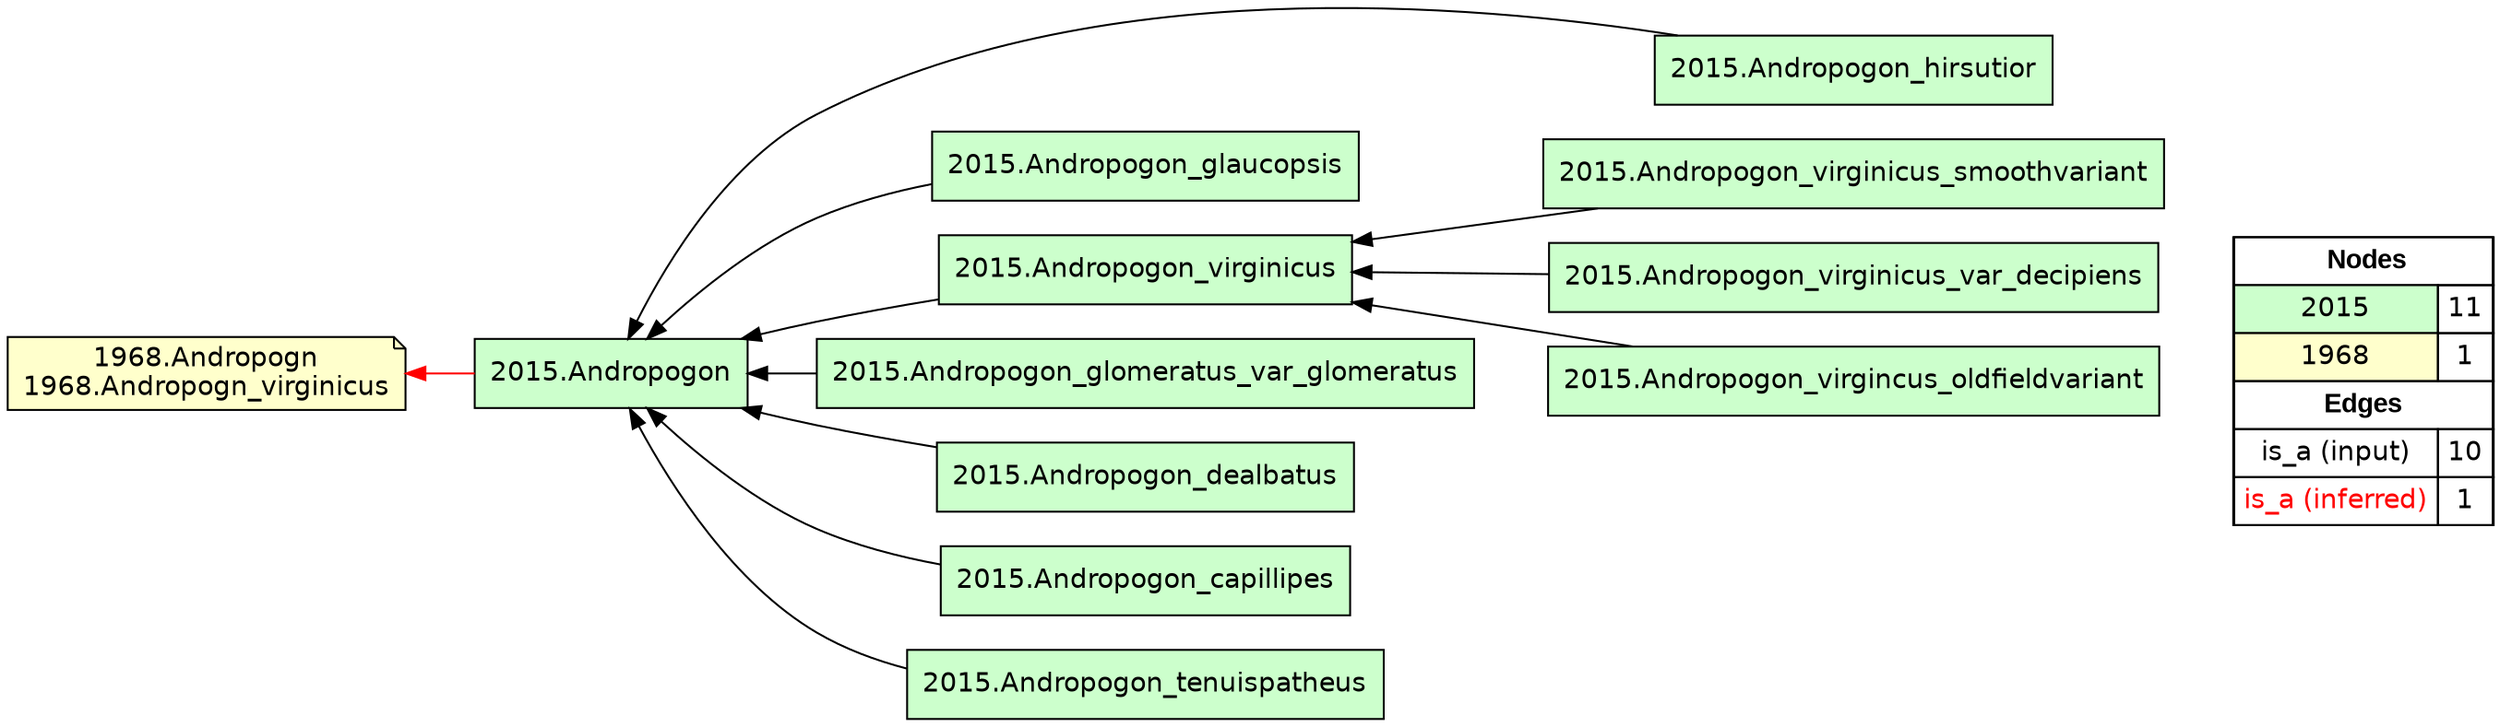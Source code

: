 digraph{
rankdir=RL
node[shape=box style=filled fillcolor="#CCFFCC" fontname="helvetica"] 
"2015.Andropogon_hirsutior"
"2015.Andropogon_virginicus_smoothvariant"
"2015.Andropogon_glaucopsis"
"2015.Andropogon_virginicus"
"2015.Andropogon_glomeratus_var_glomeratus"
"2015.Andropogon_dealbatus"
"2015.Andropogon_capillipes"
"2015.Andropogon_virginicus_var_decipiens"
"2015.Andropogon"
"2015.Andropogon_virgincus_oldfieldvariant"
"2015.Andropogon_tenuispatheus"
node[shape=note style=filled fillcolor="#FFFFCC" fontname="helvetica"] 
"1968.Andropogn\n1968.Andropogn_virginicus"
edge[arrowhead=normal style=dotted color="#000000" constraint=true penwidth=1]
edge[arrowhead=normal style=solid color="#000000" constraint=true penwidth=1]
"2015.Andropogon_capillipes" -> "2015.Andropogon"
"2015.Andropogon_dealbatus" -> "2015.Andropogon"
"2015.Andropogon_virginicus_smoothvariant" -> "2015.Andropogon_virginicus"
"2015.Andropogon_virginicus_var_decipiens" -> "2015.Andropogon_virginicus"
"2015.Andropogon_tenuispatheus" -> "2015.Andropogon"
"2015.Andropogon_hirsutior" -> "2015.Andropogon"
"2015.Andropogon_virgincus_oldfieldvariant" -> "2015.Andropogon_virginicus"
"2015.Andropogon_virginicus" -> "2015.Andropogon"
"2015.Andropogon_glomeratus_var_glomeratus" -> "2015.Andropogon"
"2015.Andropogon_glaucopsis" -> "2015.Andropogon"
edge[arrowhead=normal style=solid color="#FF0000" constraint=true penwidth=1]
"2015.Andropogon" -> "1968.Andropogn\n1968.Andropogn_virginicus"
node[shape=box] 
{rank=source Legend [fillcolor= white margin=0 label=< 
 <TABLE BORDER="0" CELLBORDER="1" CELLSPACING="0" CELLPADDING="4"> 
<TR> <TD COLSPAN="2"><font face="Arial Black"> Nodes</font></TD> </TR> 
<TR> 
 <TD bgcolor="#CCFFCC" fontname="helvetica">2015</TD> 
 <TD>11</TD> 
 </TR> 
<TR> 
 <TD bgcolor="#FFFFCC" fontname="helvetica">1968</TD> 
 <TD>1</TD> 
 </TR> 
<TR> <TD COLSPAN="2"><font face = "Arial Black"> Edges </font></TD> </TR> 
<TR> 
 <TD><font color ="#000000">is_a (input)</font></TD><TD>10</TD>
</TR>
<TR> 
 <TD><font color ="#FF0000">is_a (inferred)</font></TD><TD>1</TD>
</TR>
</TABLE> 
 >] } 
}